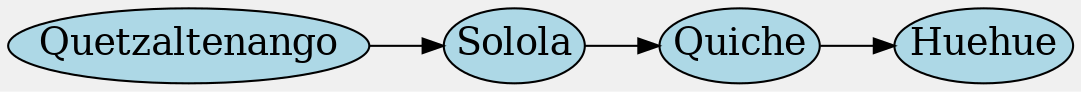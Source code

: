 digraph G {
rankdir=LR;
bgcolor="#f0f0f0";  
 node [margin=0 fontcolor=black fontsize=18 width=0.5 shape=oval style=filled fillcolor=lightblue] 
Quetzaltenango -> Solola -> Quiche -> Huehue;
}